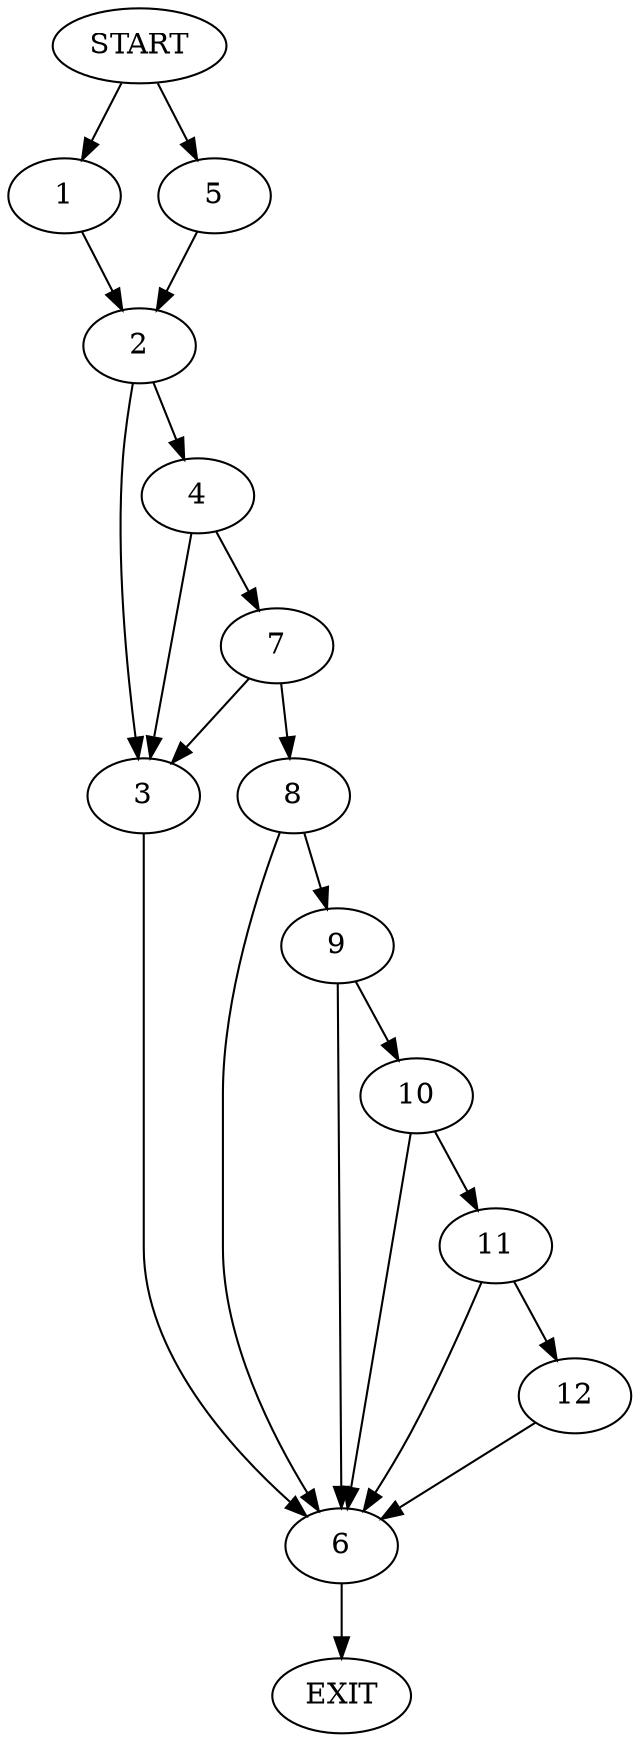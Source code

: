 digraph {
0 [label="START"]
13 [label="EXIT"]
0 -> 1
1 -> 2
2 -> 3
2 -> 4
0 -> 5
5 -> 2
3 -> 6
4 -> 3
4 -> 7
7 -> 3
7 -> 8
8 -> 9
8 -> 6
6 -> 13
9 -> 10
9 -> 6
10 -> 6
10 -> 11
11 -> 6
11 -> 12
12 -> 6
}
